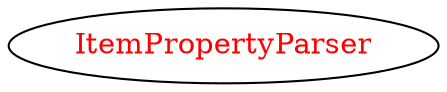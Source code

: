 digraph dependencyGraph {
 concentrate=true;
 ranksep="2.0";
 rankdir="LR"; 
 splines="ortho";
"ItemPropertyParser" [fontcolor="red"];
}